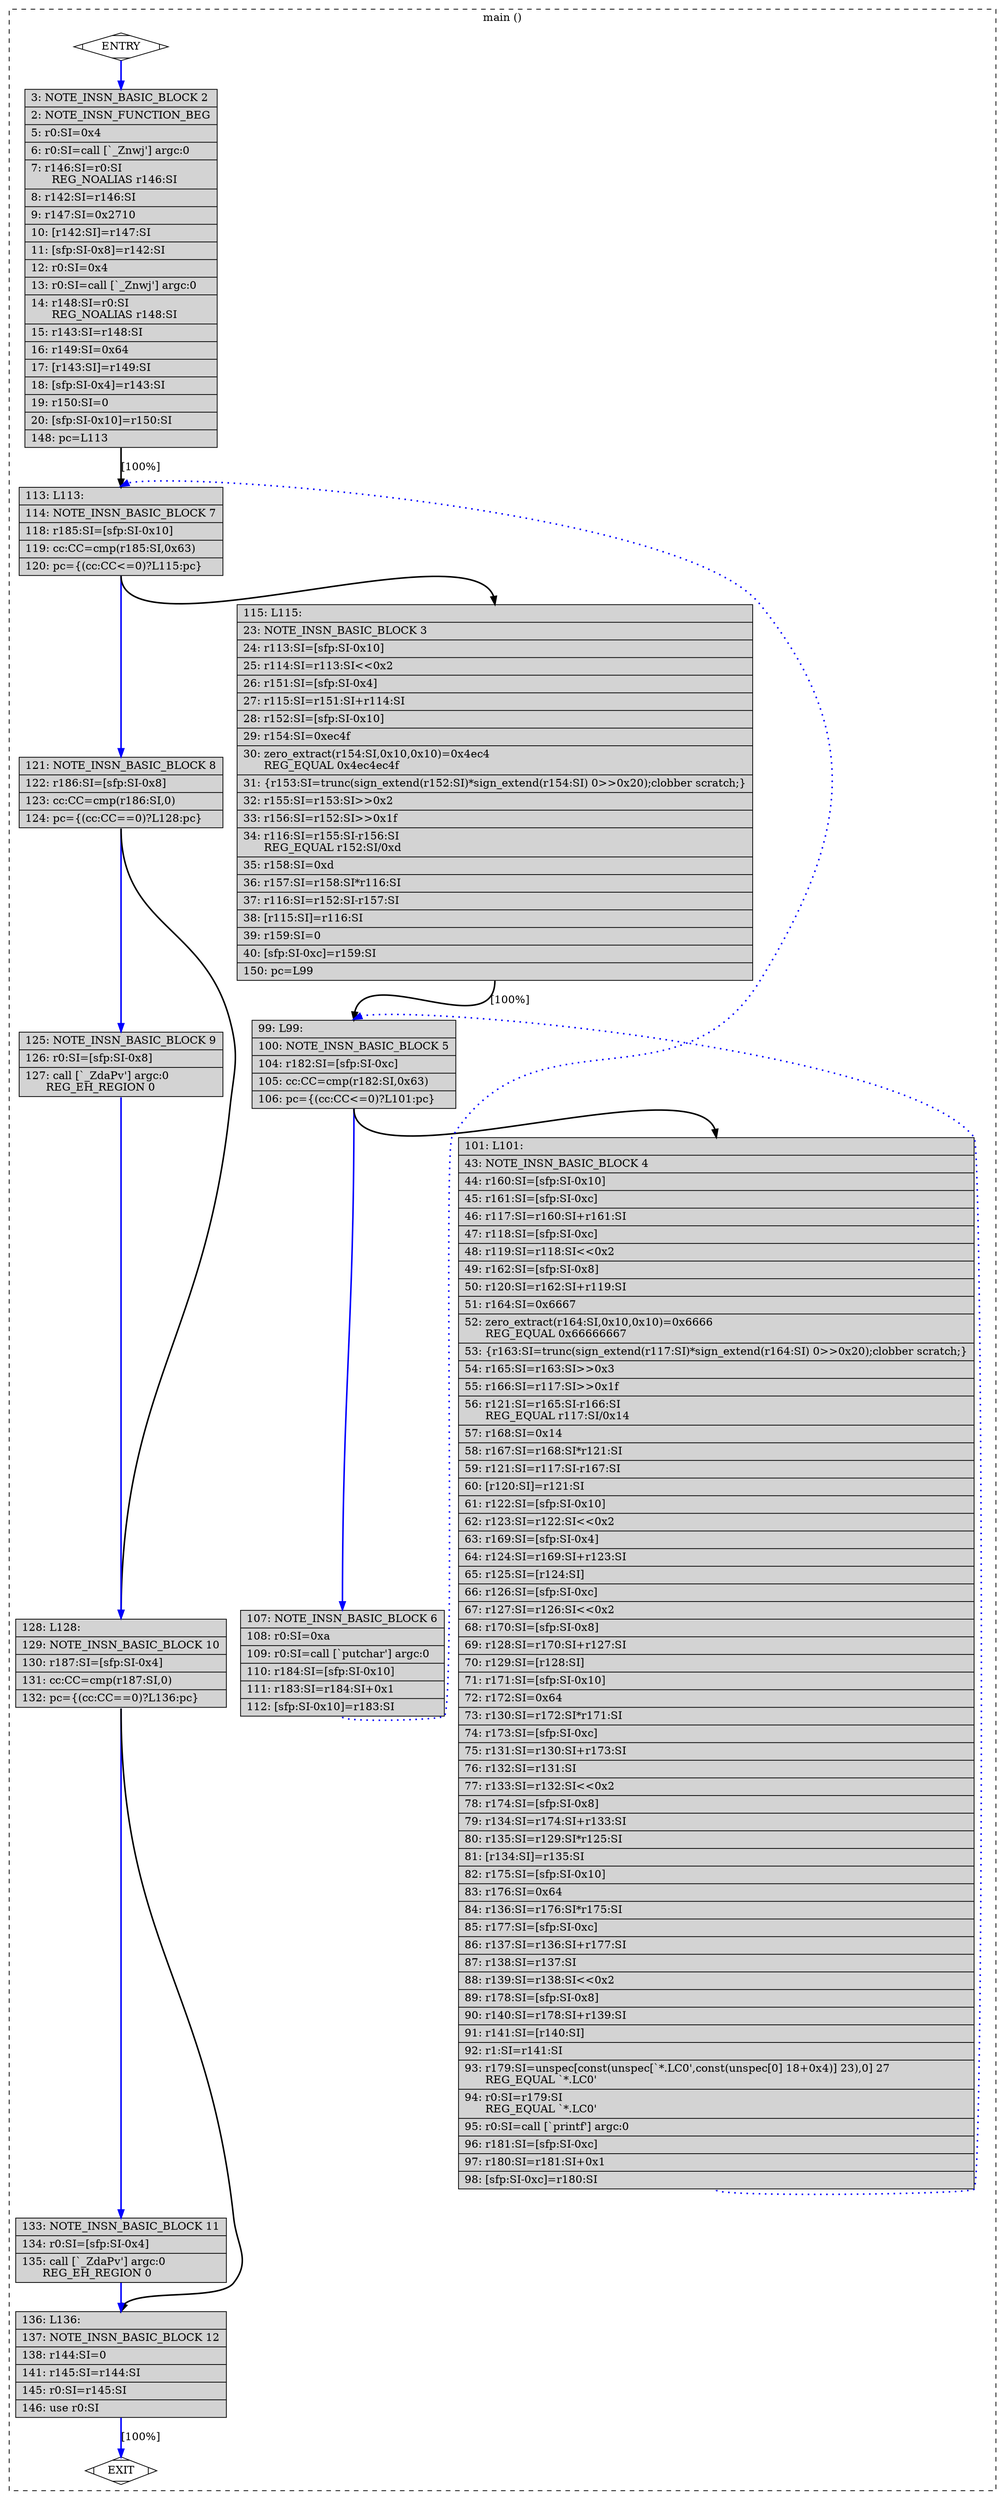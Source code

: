 digraph "a-matmul-v2.cpp.280r.outof_cfglayout" {
overlap=false;
subgraph "cluster_main" {
	style="dashed";
	color="black";
	label="main ()";
	fn_0_basic_block_0 [shape=Mdiamond,style=filled,fillcolor=white,label="ENTRY"];

	fn_0_basic_block_2 [shape=record,style=filled,fillcolor=lightgrey,label="{\ \ \ \ 3:\ NOTE_INSN_BASIC_BLOCK\ 2\l\
|\ \ \ \ 2:\ NOTE_INSN_FUNCTION_BEG\l\
|\ \ \ \ 5:\ r0:SI=0x4\l\
|\ \ \ \ 6:\ r0:SI=call\ [`_Znwj']\ argc:0\l\
|\ \ \ \ 7:\ r146:SI=r0:SI\l\
\ \ \ \ \ \ REG_NOALIAS\ r146:SI\l\
|\ \ \ \ 8:\ r142:SI=r146:SI\l\
|\ \ \ \ 9:\ r147:SI=0x2710\l\
|\ \ \ 10:\ [r142:SI]=r147:SI\l\
|\ \ \ 11:\ [sfp:SI-0x8]=r142:SI\l\
|\ \ \ 12:\ r0:SI=0x4\l\
|\ \ \ 13:\ r0:SI=call\ [`_Znwj']\ argc:0\l\
|\ \ \ 14:\ r148:SI=r0:SI\l\
\ \ \ \ \ \ REG_NOALIAS\ r148:SI\l\
|\ \ \ 15:\ r143:SI=r148:SI\l\
|\ \ \ 16:\ r149:SI=0x64\l\
|\ \ \ 17:\ [r143:SI]=r149:SI\l\
|\ \ \ 18:\ [sfp:SI-0x4]=r143:SI\l\
|\ \ \ 19:\ r150:SI=0\l\
|\ \ \ 20:\ [sfp:SI-0x10]=r150:SI\l\
|\ \ 148:\ pc=L113\l\
}"];

	fn_0_basic_block_7 [shape=record,style=filled,fillcolor=lightgrey,label="{\ \ 113:\ L113:\l\
|\ \ 114:\ NOTE_INSN_BASIC_BLOCK\ 7\l\
|\ \ 118:\ r185:SI=[sfp:SI-0x10]\l\
|\ \ 119:\ cc:CC=cmp(r185:SI,0x63)\l\
|\ \ 120:\ pc=\{(cc:CC\<=0)?L115:pc\}\l\
}"];

	fn_0_basic_block_8 [shape=record,style=filled,fillcolor=lightgrey,label="{\ \ 121:\ NOTE_INSN_BASIC_BLOCK\ 8\l\
|\ \ 122:\ r186:SI=[sfp:SI-0x8]\l\
|\ \ 123:\ cc:CC=cmp(r186:SI,0)\l\
|\ \ 124:\ pc=\{(cc:CC==0)?L128:pc\}\l\
}"];

	fn_0_basic_block_9 [shape=record,style=filled,fillcolor=lightgrey,label="{\ \ 125:\ NOTE_INSN_BASIC_BLOCK\ 9\l\
|\ \ 126:\ r0:SI=[sfp:SI-0x8]\l\
|\ \ 127:\ call\ [`_ZdaPv']\ argc:0\l\
\ \ \ \ \ \ REG_EH_REGION\ 0\l\
}"];

	fn_0_basic_block_10 [shape=record,style=filled,fillcolor=lightgrey,label="{\ \ 128:\ L128:\l\
|\ \ 129:\ NOTE_INSN_BASIC_BLOCK\ 10\l\
|\ \ 130:\ r187:SI=[sfp:SI-0x4]\l\
|\ \ 131:\ cc:CC=cmp(r187:SI,0)\l\
|\ \ 132:\ pc=\{(cc:CC==0)?L136:pc\}\l\
}"];

	fn_0_basic_block_11 [shape=record,style=filled,fillcolor=lightgrey,label="{\ \ 133:\ NOTE_INSN_BASIC_BLOCK\ 11\l\
|\ \ 134:\ r0:SI=[sfp:SI-0x4]\l\
|\ \ 135:\ call\ [`_ZdaPv']\ argc:0\l\
\ \ \ \ \ \ REG_EH_REGION\ 0\l\
}"];

	fn_0_basic_block_12 [shape=record,style=filled,fillcolor=lightgrey,label="{\ \ 136:\ L136:\l\
|\ \ 137:\ NOTE_INSN_BASIC_BLOCK\ 12\l\
|\ \ 138:\ r144:SI=0\l\
|\ \ 141:\ r145:SI=r144:SI\l\
|\ \ 145:\ r0:SI=r145:SI\l\
|\ \ 146:\ use\ r0:SI\l\
}"];

	fn_0_basic_block_3 [shape=record,style=filled,fillcolor=lightgrey,label="{\ \ 115:\ L115:\l\
|\ \ \ 23:\ NOTE_INSN_BASIC_BLOCK\ 3\l\
|\ \ \ 24:\ r113:SI=[sfp:SI-0x10]\l\
|\ \ \ 25:\ r114:SI=r113:SI\<\<0x2\l\
|\ \ \ 26:\ r151:SI=[sfp:SI-0x4]\l\
|\ \ \ 27:\ r115:SI=r151:SI+r114:SI\l\
|\ \ \ 28:\ r152:SI=[sfp:SI-0x10]\l\
|\ \ \ 29:\ r154:SI=0xec4f\l\
|\ \ \ 30:\ zero_extract(r154:SI,0x10,0x10)=0x4ec4\l\
\ \ \ \ \ \ REG_EQUAL\ 0x4ec4ec4f\l\
|\ \ \ 31:\ \{r153:SI=trunc(sign_extend(r152:SI)*sign_extend(r154:SI)\ 0\>\>0x20);clobber\ scratch;\}\l\
|\ \ \ 32:\ r155:SI=r153:SI\>\>0x2\l\
|\ \ \ 33:\ r156:SI=r152:SI\>\>0x1f\l\
|\ \ \ 34:\ r116:SI=r155:SI-r156:SI\l\
\ \ \ \ \ \ REG_EQUAL\ r152:SI/0xd\l\
|\ \ \ 35:\ r158:SI=0xd\l\
|\ \ \ 36:\ r157:SI=r158:SI*r116:SI\l\
|\ \ \ 37:\ r116:SI=r152:SI-r157:SI\l\
|\ \ \ 38:\ [r115:SI]=r116:SI\l\
|\ \ \ 39:\ r159:SI=0\l\
|\ \ \ 40:\ [sfp:SI-0xc]=r159:SI\l\
|\ \ 150:\ pc=L99\l\
}"];

	fn_0_basic_block_5 [shape=record,style=filled,fillcolor=lightgrey,label="{\ \ \ 99:\ L99:\l\
|\ \ 100:\ NOTE_INSN_BASIC_BLOCK\ 5\l\
|\ \ 104:\ r182:SI=[sfp:SI-0xc]\l\
|\ \ 105:\ cc:CC=cmp(r182:SI,0x63)\l\
|\ \ 106:\ pc=\{(cc:CC\<=0)?L101:pc\}\l\
}"];

	fn_0_basic_block_6 [shape=record,style=filled,fillcolor=lightgrey,label="{\ \ 107:\ NOTE_INSN_BASIC_BLOCK\ 6\l\
|\ \ 108:\ r0:SI=0xa\l\
|\ \ 109:\ r0:SI=call\ [`putchar']\ argc:0\l\
|\ \ 110:\ r184:SI=[sfp:SI-0x10]\l\
|\ \ 111:\ r183:SI=r184:SI+0x1\l\
|\ \ 112:\ [sfp:SI-0x10]=r183:SI\l\
}"];

	fn_0_basic_block_4 [shape=record,style=filled,fillcolor=lightgrey,label="{\ \ 101:\ L101:\l\
|\ \ \ 43:\ NOTE_INSN_BASIC_BLOCK\ 4\l\
|\ \ \ 44:\ r160:SI=[sfp:SI-0x10]\l\
|\ \ \ 45:\ r161:SI=[sfp:SI-0xc]\l\
|\ \ \ 46:\ r117:SI=r160:SI+r161:SI\l\
|\ \ \ 47:\ r118:SI=[sfp:SI-0xc]\l\
|\ \ \ 48:\ r119:SI=r118:SI\<\<0x2\l\
|\ \ \ 49:\ r162:SI=[sfp:SI-0x8]\l\
|\ \ \ 50:\ r120:SI=r162:SI+r119:SI\l\
|\ \ \ 51:\ r164:SI=0x6667\l\
|\ \ \ 52:\ zero_extract(r164:SI,0x10,0x10)=0x6666\l\
\ \ \ \ \ \ REG_EQUAL\ 0x66666667\l\
|\ \ \ 53:\ \{r163:SI=trunc(sign_extend(r117:SI)*sign_extend(r164:SI)\ 0\>\>0x20);clobber\ scratch;\}\l\
|\ \ \ 54:\ r165:SI=r163:SI\>\>0x3\l\
|\ \ \ 55:\ r166:SI=r117:SI\>\>0x1f\l\
|\ \ \ 56:\ r121:SI=r165:SI-r166:SI\l\
\ \ \ \ \ \ REG_EQUAL\ r117:SI/0x14\l\
|\ \ \ 57:\ r168:SI=0x14\l\
|\ \ \ 58:\ r167:SI=r168:SI*r121:SI\l\
|\ \ \ 59:\ r121:SI=r117:SI-r167:SI\l\
|\ \ \ 60:\ [r120:SI]=r121:SI\l\
|\ \ \ 61:\ r122:SI=[sfp:SI-0x10]\l\
|\ \ \ 62:\ r123:SI=r122:SI\<\<0x2\l\
|\ \ \ 63:\ r169:SI=[sfp:SI-0x4]\l\
|\ \ \ 64:\ r124:SI=r169:SI+r123:SI\l\
|\ \ \ 65:\ r125:SI=[r124:SI]\l\
|\ \ \ 66:\ r126:SI=[sfp:SI-0xc]\l\
|\ \ \ 67:\ r127:SI=r126:SI\<\<0x2\l\
|\ \ \ 68:\ r170:SI=[sfp:SI-0x8]\l\
|\ \ \ 69:\ r128:SI=r170:SI+r127:SI\l\
|\ \ \ 70:\ r129:SI=[r128:SI]\l\
|\ \ \ 71:\ r171:SI=[sfp:SI-0x10]\l\
|\ \ \ 72:\ r172:SI=0x64\l\
|\ \ \ 73:\ r130:SI=r172:SI*r171:SI\l\
|\ \ \ 74:\ r173:SI=[sfp:SI-0xc]\l\
|\ \ \ 75:\ r131:SI=r130:SI+r173:SI\l\
|\ \ \ 76:\ r132:SI=r131:SI\l\
|\ \ \ 77:\ r133:SI=r132:SI\<\<0x2\l\
|\ \ \ 78:\ r174:SI=[sfp:SI-0x8]\l\
|\ \ \ 79:\ r134:SI=r174:SI+r133:SI\l\
|\ \ \ 80:\ r135:SI=r129:SI*r125:SI\l\
|\ \ \ 81:\ [r134:SI]=r135:SI\l\
|\ \ \ 82:\ r175:SI=[sfp:SI-0x10]\l\
|\ \ \ 83:\ r176:SI=0x64\l\
|\ \ \ 84:\ r136:SI=r176:SI*r175:SI\l\
|\ \ \ 85:\ r177:SI=[sfp:SI-0xc]\l\
|\ \ \ 86:\ r137:SI=r136:SI+r177:SI\l\
|\ \ \ 87:\ r138:SI=r137:SI\l\
|\ \ \ 88:\ r139:SI=r138:SI\<\<0x2\l\
|\ \ \ 89:\ r178:SI=[sfp:SI-0x8]\l\
|\ \ \ 90:\ r140:SI=r178:SI+r139:SI\l\
|\ \ \ 91:\ r141:SI=[r140:SI]\l\
|\ \ \ 92:\ r1:SI=r141:SI\l\
|\ \ \ 93:\ r179:SI=unspec[const(unspec[`*.LC0',const(unspec[0]\ 18+0x4)]\ 23),0]\ 27\l\
\ \ \ \ \ \ REG_EQUAL\ `*.LC0'\l\
|\ \ \ 94:\ r0:SI=r179:SI\l\
\ \ \ \ \ \ REG_EQUAL\ `*.LC0'\l\
|\ \ \ 95:\ r0:SI=call\ [`printf']\ argc:0\l\
|\ \ \ 96:\ r181:SI=[sfp:SI-0xc]\l\
|\ \ \ 97:\ r180:SI=r181:SI+0x1\l\
|\ \ \ 98:\ [sfp:SI-0xc]=r180:SI\l\
}"];

	fn_0_basic_block_1 [shape=Mdiamond,style=filled,fillcolor=white,label="EXIT"];

	fn_0_basic_block_0:s -> fn_0_basic_block_2:n [style="solid,bold",color=blue,weight=100,constraint=true];
	fn_0_basic_block_2:s -> fn_0_basic_block_7:n [style="solid,bold",color=black,weight=10,constraint=true,label="[100%]"];
	fn_0_basic_block_3:s -> fn_0_basic_block_5:n [style="solid,bold",color=black,weight=10,constraint=true,label="[100%]"];
	fn_0_basic_block_4:s -> fn_0_basic_block_5:n [style="dotted,bold",color=blue,weight=10,constraint=false];
	fn_0_basic_block_5:s -> fn_0_basic_block_4:n [style="solid,bold",color=black,weight=10,constraint=true];
	fn_0_basic_block_5:s -> fn_0_basic_block_6:n [style="solid,bold",color=blue,weight=100,constraint=true];
	fn_0_basic_block_6:s -> fn_0_basic_block_7:n [style="dotted,bold",color=blue,weight=10,constraint=false];
	fn_0_basic_block_7:s -> fn_0_basic_block_3:n [style="solid,bold",color=black,weight=10,constraint=true];
	fn_0_basic_block_7:s -> fn_0_basic_block_8:n [style="solid,bold",color=blue,weight=100,constraint=true];
	fn_0_basic_block_8:s -> fn_0_basic_block_9:n [style="solid,bold",color=blue,weight=100,constraint=true];
	fn_0_basic_block_8:s -> fn_0_basic_block_10:n [style="solid,bold",color=black,weight=10,constraint=true];
	fn_0_basic_block_9:s -> fn_0_basic_block_10:n [style="solid,bold",color=blue,weight=100,constraint=true];
	fn_0_basic_block_10:s -> fn_0_basic_block_11:n [style="solid,bold",color=blue,weight=100,constraint=true];
	fn_0_basic_block_10:s -> fn_0_basic_block_12:n [style="solid,bold",color=black,weight=10,constraint=true];
	fn_0_basic_block_11:s -> fn_0_basic_block_12:n [style="solid,bold",color=blue,weight=100,constraint=true];
	fn_0_basic_block_12:s -> fn_0_basic_block_1:n [style="solid,bold",color=blue,weight=100,constraint=true,label="[100%]"];
	fn_0_basic_block_0:s -> fn_0_basic_block_1:n [style="invis",constraint=true];
}
}
